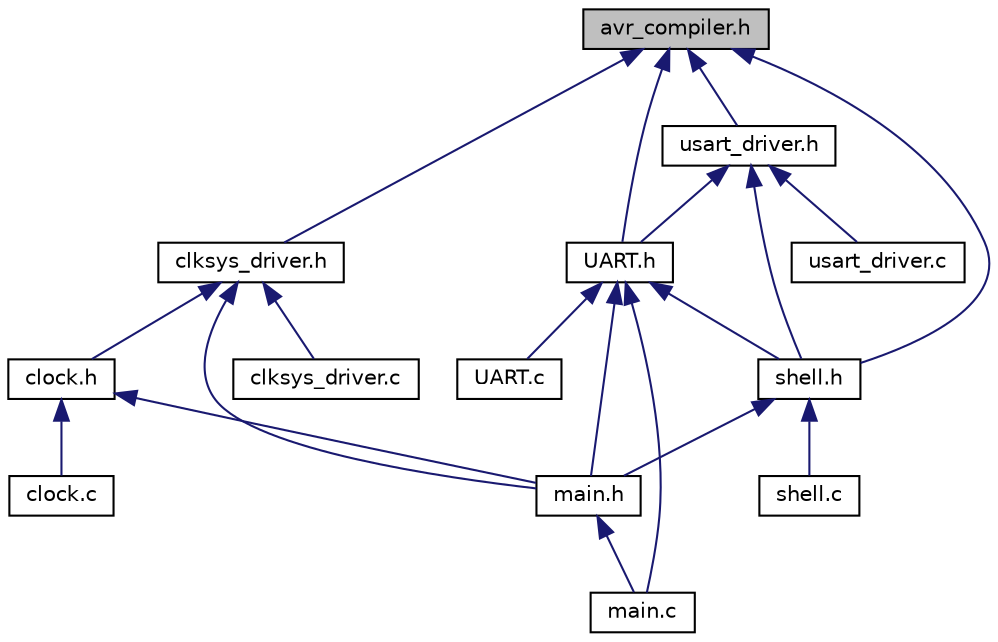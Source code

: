 digraph "avr_compiler.h"
{
  edge [fontname="Helvetica",fontsize="10",labelfontname="Helvetica",labelfontsize="10"];
  node [fontname="Helvetica",fontsize="10",shape=record];
  Node4 [label="avr_compiler.h",height=0.2,width=0.4,color="black", fillcolor="grey75", style="filled", fontcolor="black"];
  Node4 -> Node5 [dir="back",color="midnightblue",fontsize="10",style="solid",fontname="Helvetica"];
  Node5 [label="clksys_driver.h",height=0.2,width=0.4,color="black", fillcolor="white", style="filled",URL="$clksys__driver_8h.html",tooltip="XMEGA Clock System driver header file. "];
  Node5 -> Node6 [dir="back",color="midnightblue",fontsize="10",style="solid",fontname="Helvetica"];
  Node6 [label="clksys_driver.c",height=0.2,width=0.4,color="black", fillcolor="white", style="filled",URL="$clksys__driver_8c.html",tooltip="XMEGA Clock System driver source file. "];
  Node5 -> Node7 [dir="back",color="midnightblue",fontsize="10",style="solid",fontname="Helvetica"];
  Node7 [label="clock.h",height=0.2,width=0.4,color="black", fillcolor="white", style="filled",URL="$clock_8h.html",tooltip="This file is the Headerfile for the clock-File. It contains the prototypes of the functions and the u..."];
  Node7 -> Node8 [dir="back",color="midnightblue",fontsize="10",style="solid",fontname="Helvetica"];
  Node8 [label="clock.c",height=0.2,width=0.4,color="black", fillcolor="white", style="filled",URL="$clock_8c.html",tooltip="This file contains the Function to init, calibrate and change the clock. "];
  Node7 -> Node9 [dir="back",color="midnightblue",fontsize="10",style="solid",fontname="Helvetica"];
  Node9 [label="main.h",height=0.2,width=0.4,color="black", fillcolor="white", style="filled",URL="$main_8h.html",tooltip="This file is the Headerfile for the main-File. It contains general things like the F_CPU Macro etc..."];
  Node9 -> Node10 [dir="back",color="midnightblue",fontsize="10",style="solid",fontname="Helvetica"];
  Node10 [label="main.c",height=0.2,width=0.4,color="black", fillcolor="white", style="filled",URL="$main_8c.html",tooltip="This file is the main-File. It calls all the fancy Functions and so on. "];
  Node5 -> Node9 [dir="back",color="midnightblue",fontsize="10",style="solid",fontname="Helvetica"];
  Node4 -> Node11 [dir="back",color="midnightblue",fontsize="10",style="solid",fontname="Helvetica"];
  Node11 [label="usart_driver.h",height=0.2,width=0.4,color="black", fillcolor="white", style="filled",URL="$usart__driver_8h.html",tooltip="XMEGA USART driver header file. "];
  Node11 -> Node12 [dir="back",color="midnightblue",fontsize="10",style="solid",fontname="Helvetica"];
  Node12 [label="UART.h",height=0.2,width=0.4,color="black", fillcolor="white", style="filled",URL="$_u_a_r_t_8h.html",tooltip="This File contains the Macros and so to use the Interrupt driven USART Driver provided by Atmel..."];
  Node12 -> Node9 [dir="back",color="midnightblue",fontsize="10",style="solid",fontname="Helvetica"];
  Node12 -> Node13 [dir="back",color="midnightblue",fontsize="10",style="solid",fontname="Helvetica"];
  Node13 [label="shell.h",height=0.2,width=0.4,color="black", fillcolor="white", style="filled",URL="$shell_8h.html",tooltip="Corresponding header-File. "];
  Node13 -> Node9 [dir="back",color="midnightblue",fontsize="10",style="solid",fontname="Helvetica"];
  Node13 -> Node14 [dir="back",color="midnightblue",fontsize="10",style="solid",fontname="Helvetica"];
  Node14 [label="shell.c",height=0.2,width=0.4,color="black", fillcolor="white", style="filled",URL="$shell_8c.html",tooltip="Implements a basic \"shell\" to communicate with the TPUART/KNX and Debug things. "];
  Node12 -> Node10 [dir="back",color="midnightblue",fontsize="10",style="solid",fontname="Helvetica"];
  Node12 -> Node15 [dir="back",color="midnightblue",fontsize="10",style="solid",fontname="Helvetica"];
  Node15 [label="UART.c",height=0.2,width=0.4,color="black", fillcolor="white", style="filled",URL="$_u_a_r_t_8c.html",tooltip="This file contains the Basic Functions to use the interrupt driven USART Driver provided by Atmel and..."];
  Node11 -> Node13 [dir="back",color="midnightblue",fontsize="10",style="solid",fontname="Helvetica"];
  Node11 -> Node16 [dir="back",color="midnightblue",fontsize="10",style="solid",fontname="Helvetica"];
  Node16 [label="usart_driver.c",height=0.2,width=0.4,color="black", fillcolor="white", style="filled",URL="$usart__driver_8c.html",tooltip="XMEGA USART driver source file. "];
  Node4 -> Node12 [dir="back",color="midnightblue",fontsize="10",style="solid",fontname="Helvetica"];
  Node4 -> Node13 [dir="back",color="midnightblue",fontsize="10",style="solid",fontname="Helvetica"];
}
